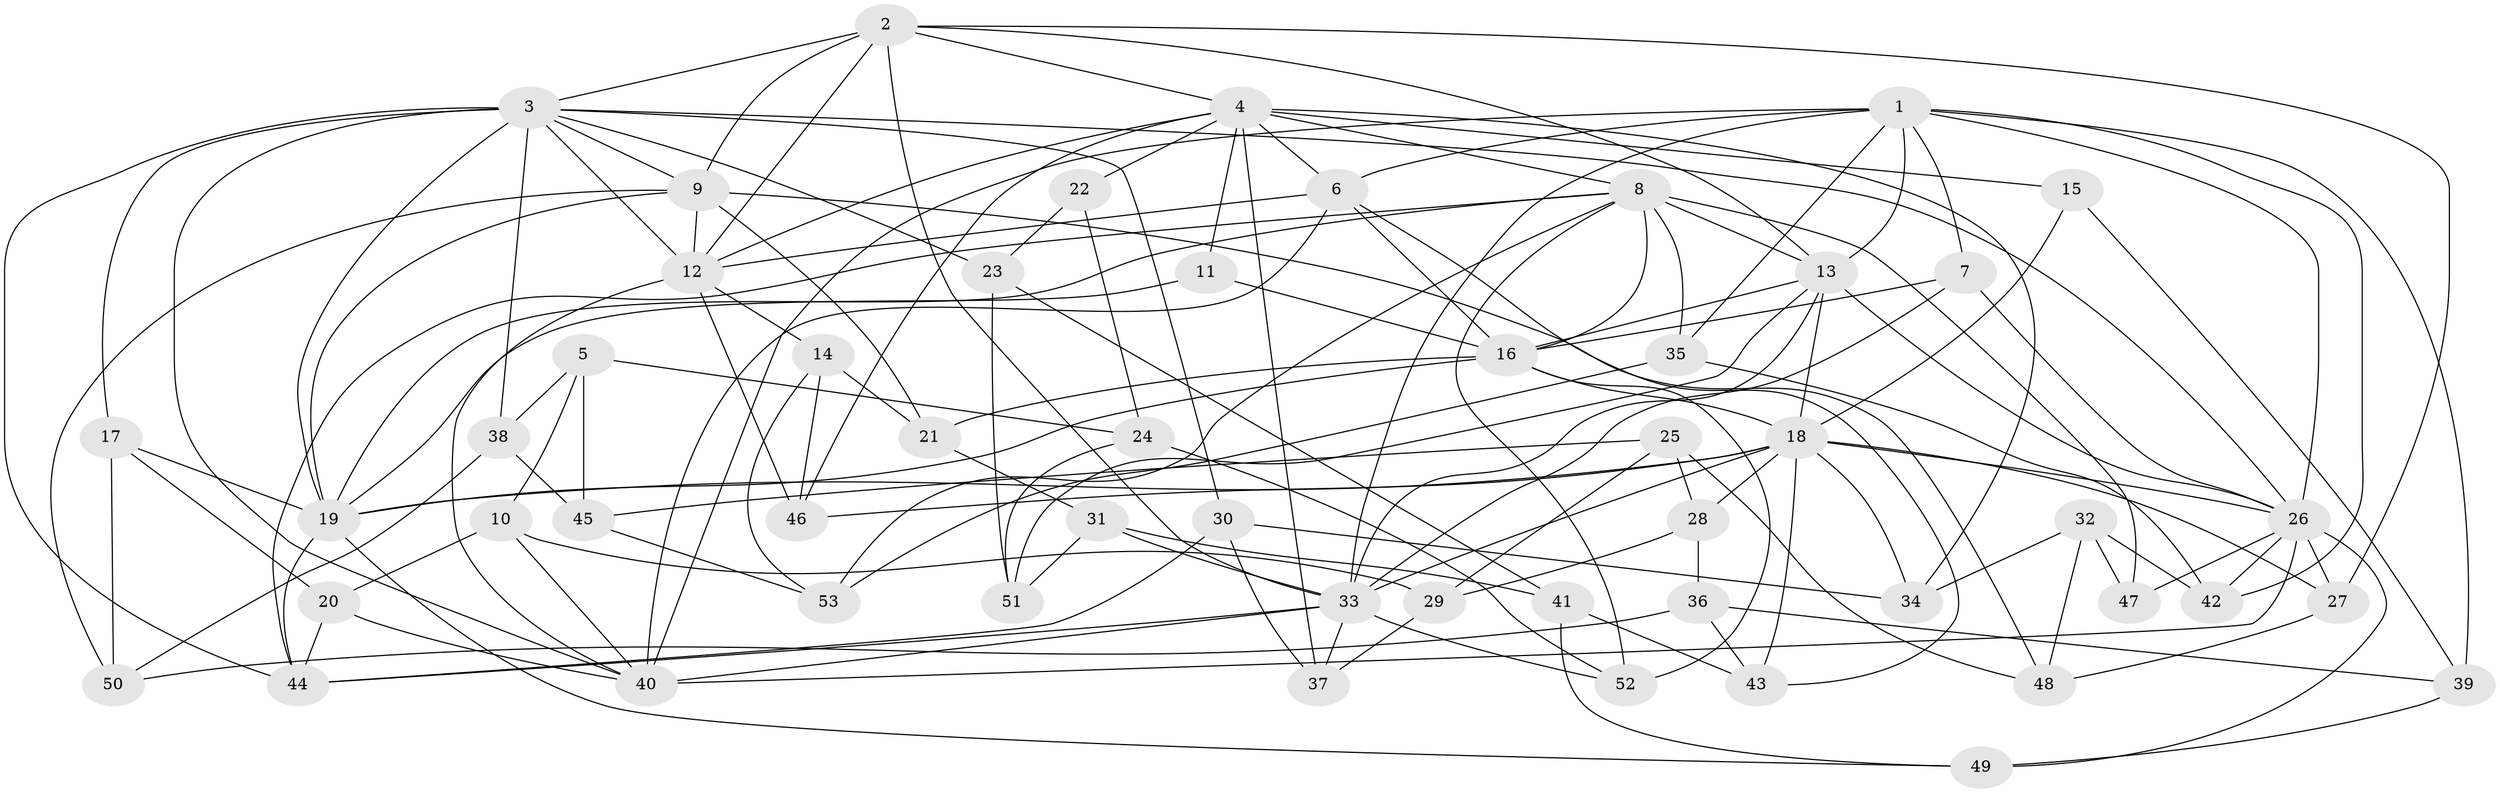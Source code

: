 // original degree distribution, {4: 1.0}
// Generated by graph-tools (version 1.1) at 2025/37/03/09/25 02:37:53]
// undirected, 53 vertices, 141 edges
graph export_dot {
graph [start="1"]
  node [color=gray90,style=filled];
  1;
  2;
  3;
  4;
  5;
  6;
  7;
  8;
  9;
  10;
  11;
  12;
  13;
  14;
  15;
  16;
  17;
  18;
  19;
  20;
  21;
  22;
  23;
  24;
  25;
  26;
  27;
  28;
  29;
  30;
  31;
  32;
  33;
  34;
  35;
  36;
  37;
  38;
  39;
  40;
  41;
  42;
  43;
  44;
  45;
  46;
  47;
  48;
  49;
  50;
  51;
  52;
  53;
  1 -- 6 [weight=1.0];
  1 -- 7 [weight=1.0];
  1 -- 13 [weight=1.0];
  1 -- 26 [weight=1.0];
  1 -- 33 [weight=1.0];
  1 -- 35 [weight=1.0];
  1 -- 39 [weight=1.0];
  1 -- 40 [weight=2.0];
  1 -- 42 [weight=1.0];
  2 -- 3 [weight=1.0];
  2 -- 4 [weight=1.0];
  2 -- 9 [weight=2.0];
  2 -- 12 [weight=1.0];
  2 -- 13 [weight=1.0];
  2 -- 27 [weight=1.0];
  2 -- 33 [weight=3.0];
  3 -- 9 [weight=1.0];
  3 -- 12 [weight=1.0];
  3 -- 17 [weight=1.0];
  3 -- 19 [weight=1.0];
  3 -- 23 [weight=1.0];
  3 -- 26 [weight=1.0];
  3 -- 30 [weight=1.0];
  3 -- 38 [weight=1.0];
  3 -- 40 [weight=2.0];
  3 -- 44 [weight=1.0];
  4 -- 6 [weight=1.0];
  4 -- 8 [weight=1.0];
  4 -- 11 [weight=1.0];
  4 -- 12 [weight=1.0];
  4 -- 15 [weight=2.0];
  4 -- 22 [weight=2.0];
  4 -- 34 [weight=1.0];
  4 -- 37 [weight=1.0];
  4 -- 46 [weight=1.0];
  5 -- 10 [weight=1.0];
  5 -- 24 [weight=1.0];
  5 -- 38 [weight=1.0];
  5 -- 45 [weight=1.0];
  6 -- 12 [weight=1.0];
  6 -- 16 [weight=1.0];
  6 -- 40 [weight=3.0];
  6 -- 43 [weight=1.0];
  7 -- 16 [weight=1.0];
  7 -- 26 [weight=1.0];
  7 -- 33 [weight=1.0];
  8 -- 13 [weight=1.0];
  8 -- 16 [weight=1.0];
  8 -- 19 [weight=1.0];
  8 -- 35 [weight=1.0];
  8 -- 44 [weight=1.0];
  8 -- 47 [weight=2.0];
  8 -- 52 [weight=1.0];
  8 -- 53 [weight=1.0];
  9 -- 12 [weight=1.0];
  9 -- 19 [weight=1.0];
  9 -- 21 [weight=1.0];
  9 -- 48 [weight=1.0];
  9 -- 50 [weight=1.0];
  10 -- 20 [weight=1.0];
  10 -- 29 [weight=1.0];
  10 -- 40 [weight=1.0];
  11 -- 16 [weight=2.0];
  11 -- 19 [weight=1.0];
  12 -- 14 [weight=1.0];
  12 -- 40 [weight=1.0];
  12 -- 46 [weight=1.0];
  13 -- 16 [weight=1.0];
  13 -- 18 [weight=1.0];
  13 -- 26 [weight=1.0];
  13 -- 33 [weight=1.0];
  13 -- 51 [weight=1.0];
  14 -- 21 [weight=1.0];
  14 -- 46 [weight=1.0];
  14 -- 53 [weight=1.0];
  15 -- 18 [weight=1.0];
  15 -- 39 [weight=1.0];
  16 -- 18 [weight=2.0];
  16 -- 19 [weight=2.0];
  16 -- 21 [weight=1.0];
  16 -- 52 [weight=1.0];
  17 -- 19 [weight=1.0];
  17 -- 20 [weight=1.0];
  17 -- 50 [weight=1.0];
  18 -- 19 [weight=1.0];
  18 -- 26 [weight=1.0];
  18 -- 27 [weight=1.0];
  18 -- 28 [weight=1.0];
  18 -- 33 [weight=1.0];
  18 -- 34 [weight=1.0];
  18 -- 43 [weight=1.0];
  18 -- 46 [weight=1.0];
  19 -- 44 [weight=1.0];
  19 -- 49 [weight=1.0];
  20 -- 40 [weight=1.0];
  20 -- 44 [weight=1.0];
  21 -- 31 [weight=1.0];
  22 -- 23 [weight=1.0];
  22 -- 24 [weight=1.0];
  23 -- 41 [weight=1.0];
  23 -- 51 [weight=1.0];
  24 -- 51 [weight=1.0];
  24 -- 52 [weight=1.0];
  25 -- 28 [weight=1.0];
  25 -- 29 [weight=1.0];
  25 -- 45 [weight=1.0];
  25 -- 48 [weight=1.0];
  26 -- 27 [weight=1.0];
  26 -- 40 [weight=1.0];
  26 -- 42 [weight=1.0];
  26 -- 47 [weight=1.0];
  26 -- 49 [weight=1.0];
  27 -- 48 [weight=1.0];
  28 -- 29 [weight=1.0];
  28 -- 36 [weight=1.0];
  29 -- 37 [weight=1.0];
  30 -- 34 [weight=1.0];
  30 -- 37 [weight=1.0];
  30 -- 44 [weight=1.0];
  31 -- 33 [weight=1.0];
  31 -- 41 [weight=1.0];
  31 -- 51 [weight=1.0];
  32 -- 34 [weight=1.0];
  32 -- 42 [weight=1.0];
  32 -- 47 [weight=1.0];
  32 -- 48 [weight=1.0];
  33 -- 37 [weight=1.0];
  33 -- 40 [weight=1.0];
  33 -- 44 [weight=1.0];
  33 -- 52 [weight=1.0];
  35 -- 42 [weight=1.0];
  35 -- 53 [weight=1.0];
  36 -- 39 [weight=1.0];
  36 -- 43 [weight=1.0];
  36 -- 50 [weight=1.0];
  38 -- 45 [weight=1.0];
  38 -- 50 [weight=1.0];
  39 -- 49 [weight=1.0];
  41 -- 43 [weight=1.0];
  41 -- 49 [weight=1.0];
  45 -- 53 [weight=1.0];
}
